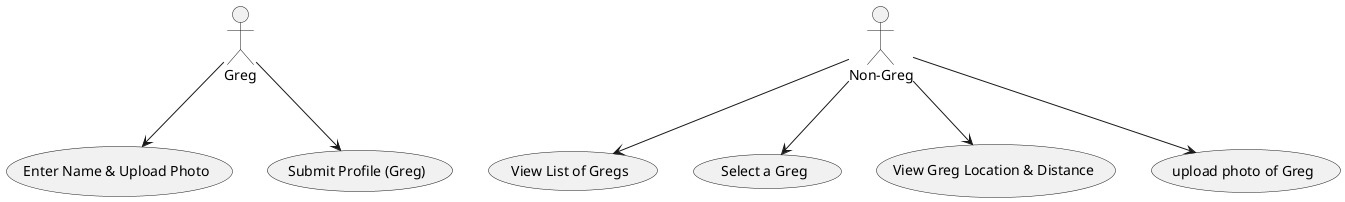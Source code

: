 @startuml
actor Greg
actor "Non-Greg" as NotGreg

usecase "Enter Name & Upload Photo" as UC1
usecase "Submit Profile (Greg)" as UC2
usecase "View List of Gregs" as UC3
usecase "Select a Greg" as UC4
usecase "View Greg Location & Distance" as UC5
usecase "upload photo of Greg" as UC6

Greg --> UC1
Greg --> UC2

NotGreg --> UC6
NotGreg --> UC3
NotGreg --> UC4
NotGreg --> UC5
@enduml
